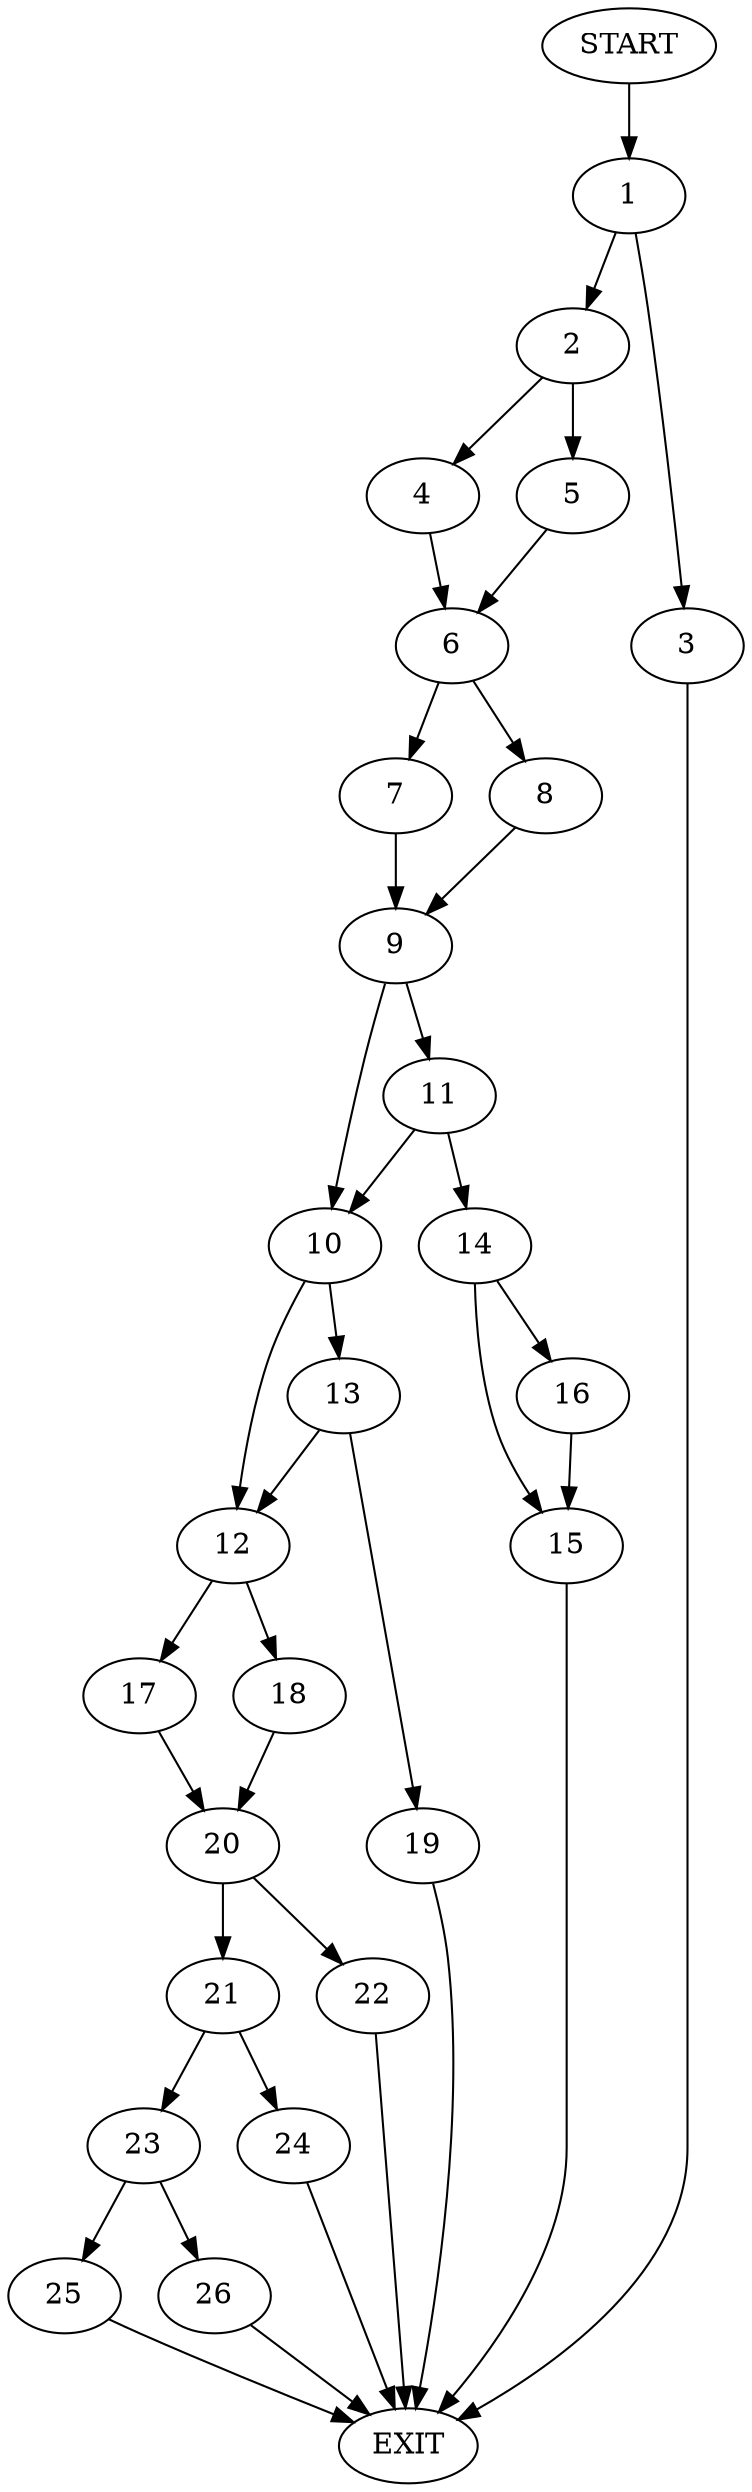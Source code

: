 digraph {
0 [label="START"]
27 [label="EXIT"]
0 -> 1
1 -> 2
1 -> 3
2 -> 4
2 -> 5
3 -> 27
4 -> 6
5 -> 6
6 -> 7
6 -> 8
7 -> 9
8 -> 9
9 -> 10
9 -> 11
10 -> 12
10 -> 13
11 -> 14
11 -> 10
14 -> 15
14 -> 16
12 -> 17
12 -> 18
13 -> 12
13 -> 19
19 -> 27
17 -> 20
18 -> 20
20 -> 21
20 -> 22
22 -> 27
21 -> 23
21 -> 24
23 -> 25
23 -> 26
24 -> 27
25 -> 27
26 -> 27
15 -> 27
16 -> 15
}
